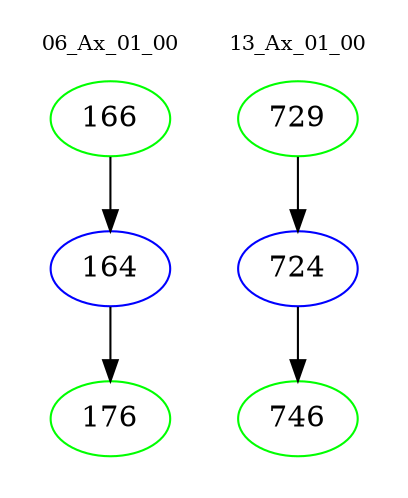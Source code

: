 digraph{
subgraph cluster_0 {
color = white
label = "06_Ax_01_00";
fontsize=10;
T0_166 [label="166", color="green"]
T0_166 -> T0_164 [color="black"]
T0_164 [label="164", color="blue"]
T0_164 -> T0_176 [color="black"]
T0_176 [label="176", color="green"]
}
subgraph cluster_1 {
color = white
label = "13_Ax_01_00";
fontsize=10;
T1_729 [label="729", color="green"]
T1_729 -> T1_724 [color="black"]
T1_724 [label="724", color="blue"]
T1_724 -> T1_746 [color="black"]
T1_746 [label="746", color="green"]
}
}
